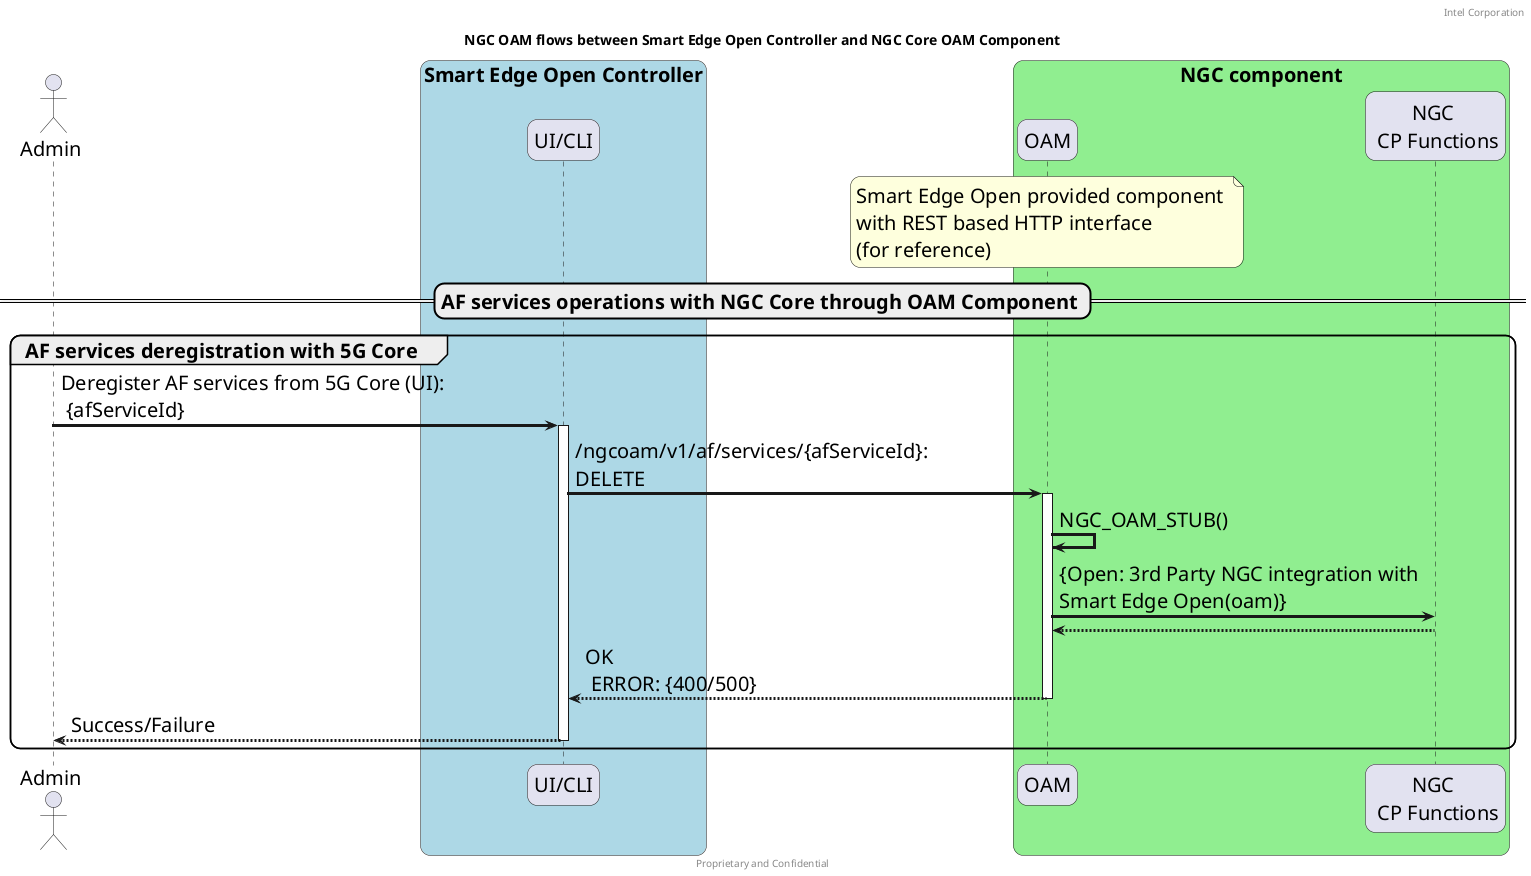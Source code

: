 @startuml
/' SPDX-License-Identifier: Apache-2.0
   Copyright (c) 2020 Intel Corporation
'/

skinparam monochrome false
skinparam roundcorner 20
skinparam defaultFontName "Intel Clear"
skinparam defaultFontSize 20
skinparam maxmessagesize 400
skinparam sequenceArrowThickness 3

header "Intel Corporation"
footer "Proprietary and Confidential"
title "NGC OAM flows between Smart Edge Open Controller and NGC Core OAM Component"

actor "Admin" as user
box  "Smart Edge Open Controller" #LightBlue
participant "UI/CLI" as cnca 
end box
box  "NGC component" #LightGreen
participant "OAM"  as oam
note over oam
   Smart Edge Open provided component 
   with REST based HTTP interface 
   (for reference)
end note
participant "NGC \n CP Functions" as ngccp
end box

== AF services operations with NGC Core through OAM Component ==

group AF services deregistration with 5G Core
    user -> cnca : Deregister AF services from 5G Core (UI): \n {afServiceId}
    activate cnca
    cnca -> oam : /ngcoam/v1/af/services/{afServiceId}: DELETE
    activate oam
    oam -> oam : NGC_OAM_STUB()
    oam -> ngccp : {Open: 3rd Party NGC integration with Smart Edge Open(oam)} 
    ngccp --> oam : 
    oam --> cnca : OK \n ERROR: {400/500}
    deactivate oam
    cnca --> user : Success/Failure 
    deactivate cnca
end

@enduml